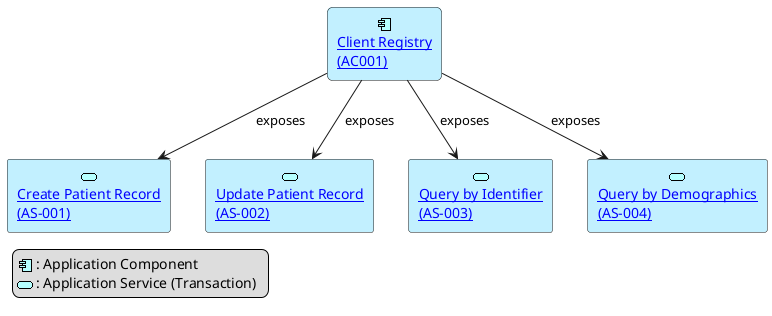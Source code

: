 @startuml
skinparam rectangle<<service>> {
  roundCorner 25
}
skinparam rectangle<<structure>> {
  roundCorner 10
}

sprite $aComponent jar:archimate/application-component
sprite $aService jar:archimate/application-service

' Application Component
rectangle "[[# Client Registry\n(AC001)]]" as CR <<$aComponent>><<structure>> #Application

' Application Services
rectangle "[[# Create Patient Record\n(AS-001)]]" as Svc1 <<$aService>> #Application
rectangle "[[# Update Patient Record\n(AS-002)]]" as Svc2 <<$aService>> #Application
rectangle "[[# Query by Identifier\n(AS-003)]]" as Svc3 <<$aService>> #Application
rectangle "[[# Query by Demographics\n(AS-004)]]" as Svc4 <<$aService>> #Application

' Relationships
CR -down-> Svc1 : exposes
CR -down-> Svc2 : exposes
CR -down-> Svc3 : exposes
CR -down-> Svc4 : exposes

legend left
<$aComponent> : Application Component  
<$aService> : Application Service (Transaction)  
endlegend
@enduml